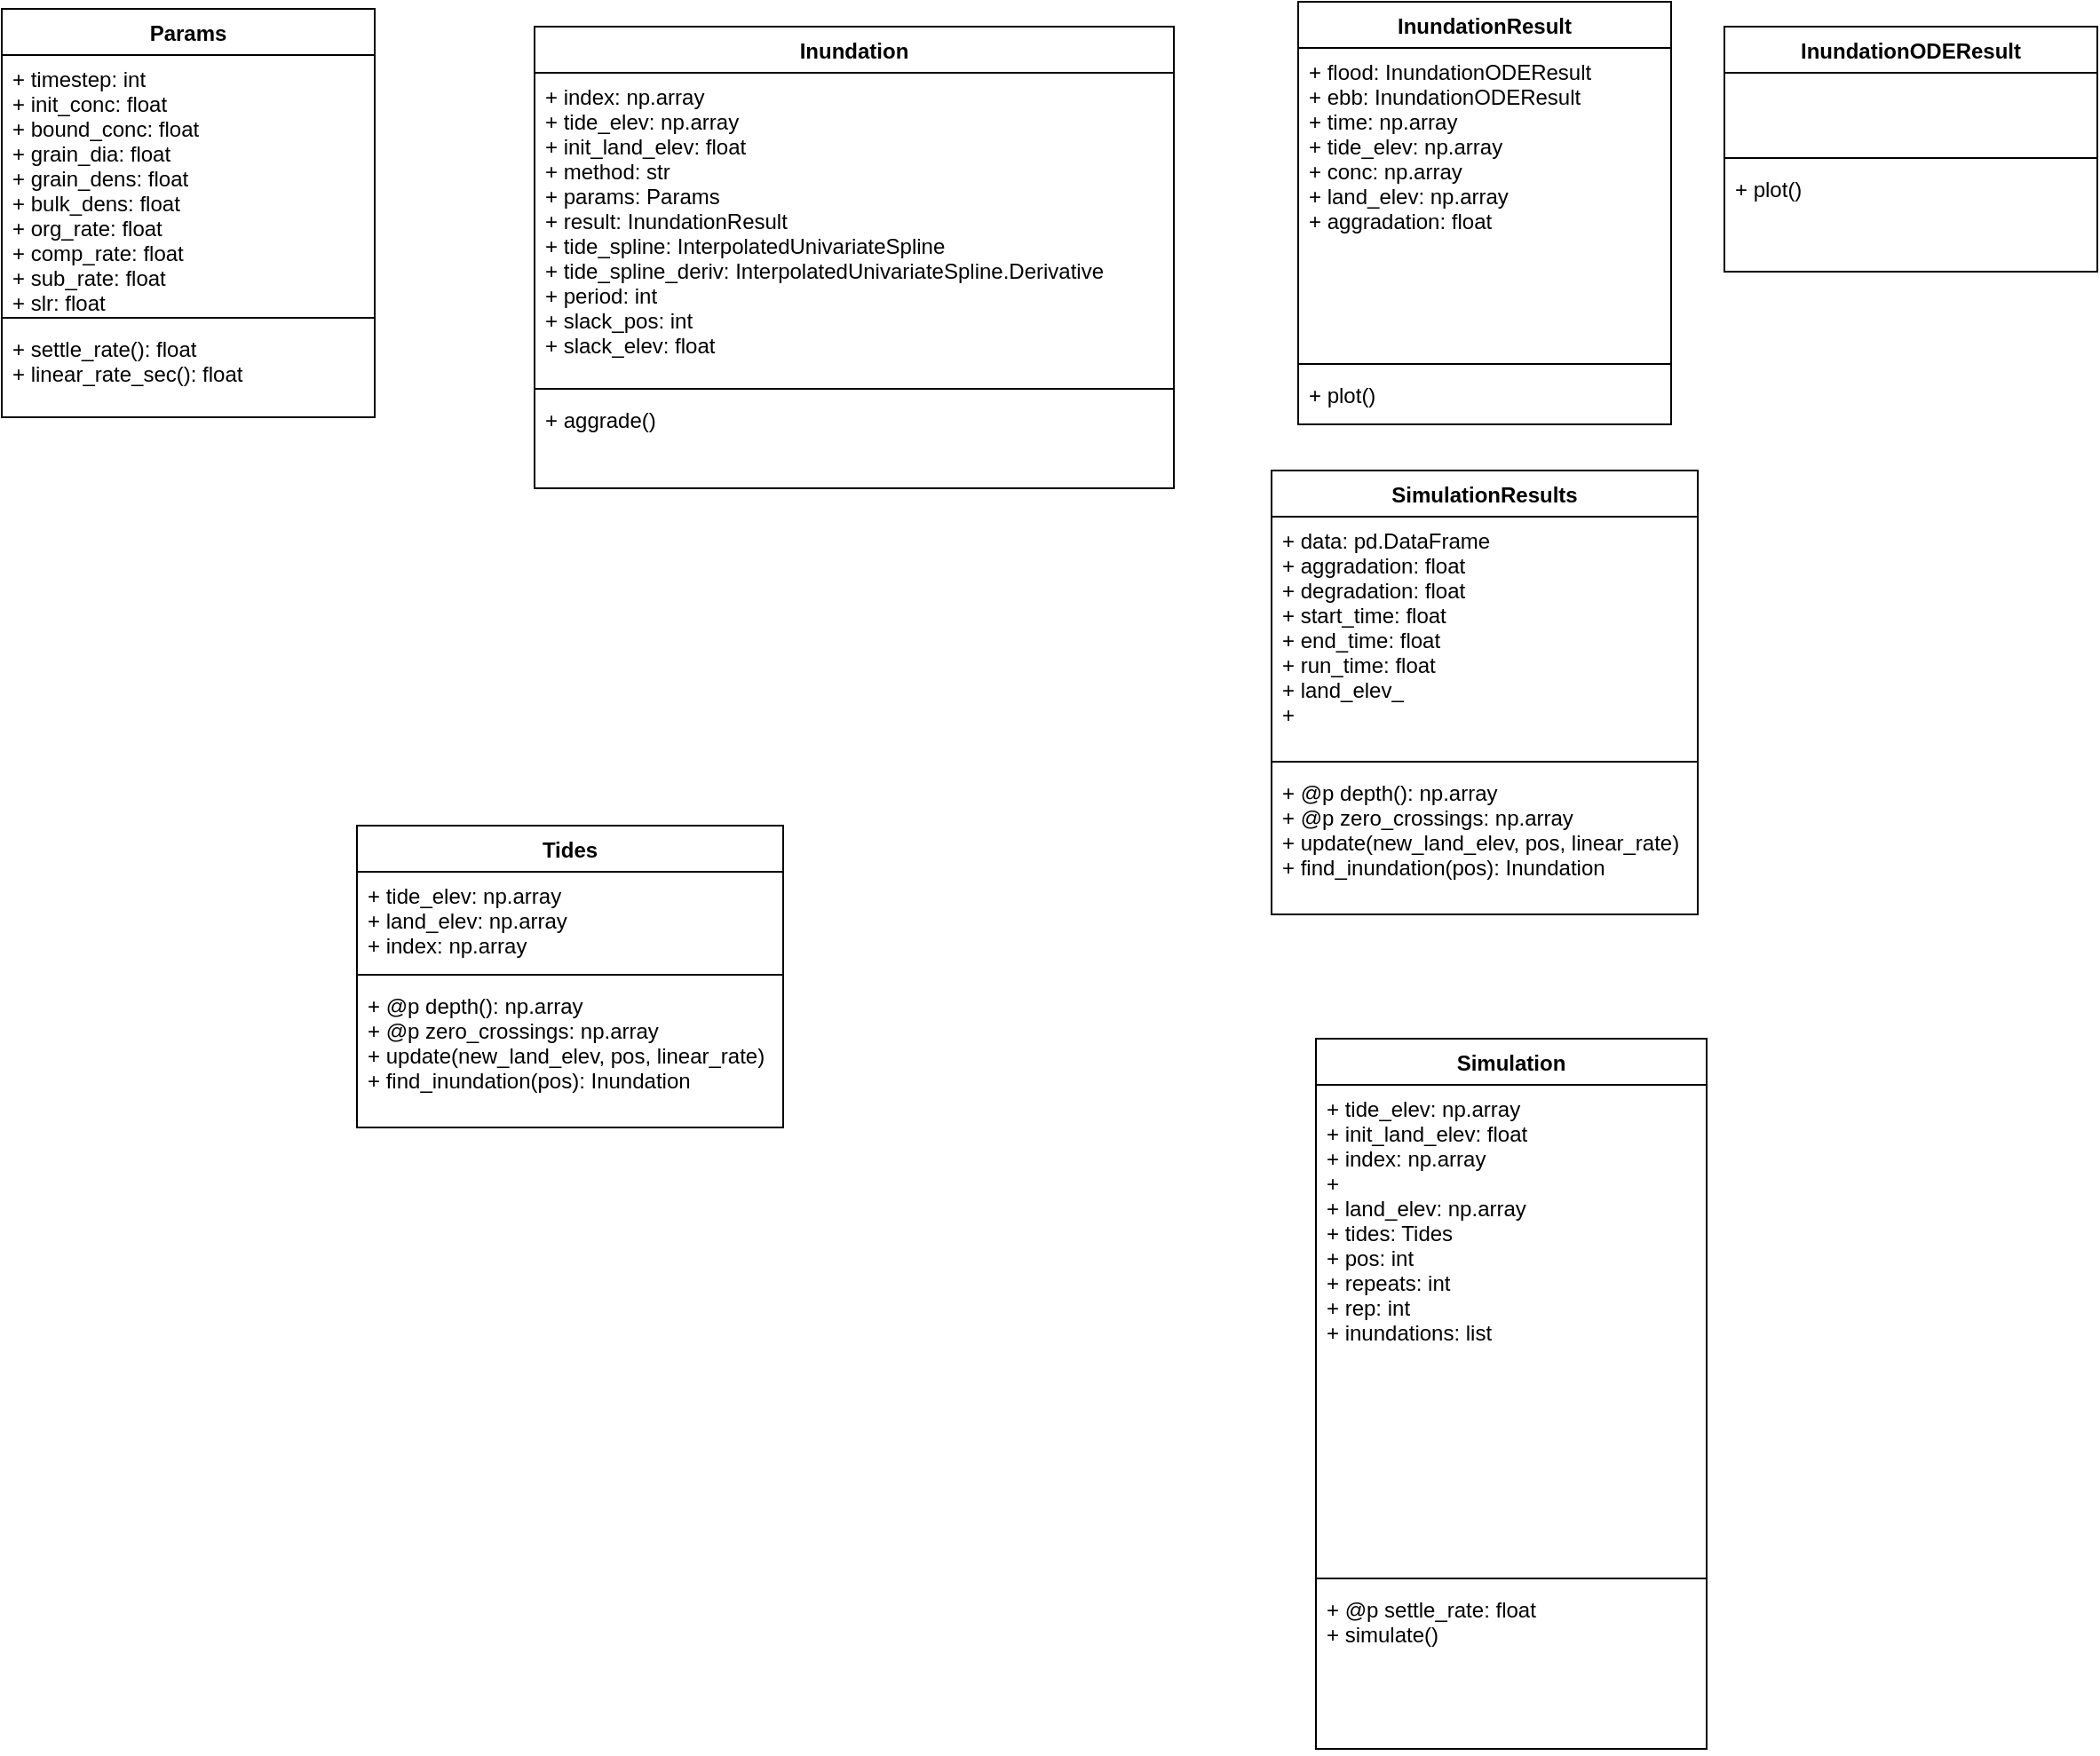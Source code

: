 <mxfile version="14.6.5" type="github">
  <diagram id="utaHkir9cNiWWHMlUNL8" name="Page-1">
    <mxGraphModel dx="1636" dy="1154" grid="1" gridSize="10" guides="1" tooltips="1" connect="1" arrows="1" fold="1" page="1" pageScale="1" pageWidth="850" pageHeight="1100" math="0" shadow="0">
      <root>
        <mxCell id="0" />
        <mxCell id="1" parent="0" />
        <mxCell id="2rcn7Dy2VV2zYY0n1cLn-5" value="Simulation" style="swimlane;fontStyle=1;align=center;verticalAlign=top;childLayout=stackLayout;horizontal=1;startSize=26;horizontalStack=0;resizeParent=1;resizeParentMax=0;resizeLast=0;collapsible=1;marginBottom=0;" parent="1" vertex="1">
          <mxGeometry x="560" y="610" width="220" height="400" as="geometry" />
        </mxCell>
        <mxCell id="2rcn7Dy2VV2zYY0n1cLn-6" value="+ tide_elev: np.array&#xa;+ init_land_elev: float&#xa;+ index: np.array&#xa;+ &#xa;+ land_elev: np.array&#xa;+ tides: Tides&#xa;+ pos: int&#xa;+ repeats: int&#xa;+ rep: int&#xa;+ inundations: list" style="text;strokeColor=none;fillColor=none;align=left;verticalAlign=top;spacingLeft=4;spacingRight=4;overflow=hidden;rotatable=0;points=[[0,0.5],[1,0.5]];portConstraint=eastwest;" parent="2rcn7Dy2VV2zYY0n1cLn-5" vertex="1">
          <mxGeometry y="26" width="220" height="274" as="geometry" />
        </mxCell>
        <mxCell id="2rcn7Dy2VV2zYY0n1cLn-7" value="" style="line;strokeWidth=1;fillColor=none;align=left;verticalAlign=middle;spacingTop=-1;spacingLeft=3;spacingRight=3;rotatable=0;labelPosition=right;points=[];portConstraint=eastwest;" parent="2rcn7Dy2VV2zYY0n1cLn-5" vertex="1">
          <mxGeometry y="300" width="220" height="8" as="geometry" />
        </mxCell>
        <mxCell id="2rcn7Dy2VV2zYY0n1cLn-8" value="+ @p settle_rate: float&#xa;+ simulate()" style="text;strokeColor=none;fillColor=none;align=left;verticalAlign=top;spacingLeft=4;spacingRight=4;overflow=hidden;rotatable=0;points=[[0,0.5],[1,0.5]];portConstraint=eastwest;" parent="2rcn7Dy2VV2zYY0n1cLn-5" vertex="1">
          <mxGeometry y="308" width="220" height="92" as="geometry" />
        </mxCell>
        <mxCell id="2rcn7Dy2VV2zYY0n1cLn-9" value="Inundation" style="swimlane;fontStyle=1;align=center;verticalAlign=top;childLayout=stackLayout;horizontal=1;startSize=26;horizontalStack=0;resizeParent=1;resizeParentMax=0;resizeLast=0;collapsible=1;marginBottom=0;" parent="1" vertex="1">
          <mxGeometry x="120" y="40" width="360" height="260" as="geometry" />
        </mxCell>
        <mxCell id="2rcn7Dy2VV2zYY0n1cLn-10" value="+ index: np.array&#xa;+ tide_elev: np.array&#xa;+ init_land_elev: float&#xa;+ method: str&#xa;+ params: Params&#xa;+ result: InundationResult&#xa;+ tide_spline: InterpolatedUnivariateSpline&#xa;+ tide_spline_deriv: InterpolatedUnivariateSpline.Derivative&#xa;+ period: int&#xa;+ slack_pos: int&#xa;+ slack_elev: float" style="text;strokeColor=none;fillColor=none;align=left;verticalAlign=top;spacingLeft=4;spacingRight=4;overflow=hidden;rotatable=0;points=[[0,0.5],[1,0.5]];portConstraint=eastwest;" parent="2rcn7Dy2VV2zYY0n1cLn-9" vertex="1">
          <mxGeometry y="26" width="360" height="174" as="geometry" />
        </mxCell>
        <mxCell id="2rcn7Dy2VV2zYY0n1cLn-11" value="" style="line;strokeWidth=1;fillColor=none;align=left;verticalAlign=middle;spacingTop=-1;spacingLeft=3;spacingRight=3;rotatable=0;labelPosition=right;points=[];portConstraint=eastwest;" parent="2rcn7Dy2VV2zYY0n1cLn-9" vertex="1">
          <mxGeometry y="200" width="360" height="8" as="geometry" />
        </mxCell>
        <mxCell id="2rcn7Dy2VV2zYY0n1cLn-12" value="+ aggrade()" style="text;strokeColor=none;fillColor=none;align=left;verticalAlign=top;spacingLeft=4;spacingRight=4;overflow=hidden;rotatable=0;points=[[0,0.5],[1,0.5]];portConstraint=eastwest;" parent="2rcn7Dy2VV2zYY0n1cLn-9" vertex="1">
          <mxGeometry y="208" width="360" height="52" as="geometry" />
        </mxCell>
        <mxCell id="2rcn7Dy2VV2zYY0n1cLn-30" value="Tides" style="swimlane;fontStyle=1;align=center;verticalAlign=top;childLayout=stackLayout;horizontal=1;startSize=26;horizontalStack=0;resizeParent=1;resizeParentMax=0;resizeLast=0;collapsible=1;marginBottom=0;" parent="1" vertex="1">
          <mxGeometry x="20" y="490" width="240" height="170" as="geometry" />
        </mxCell>
        <mxCell id="2rcn7Dy2VV2zYY0n1cLn-31" value="+ tide_elev: np.array&#xa;+ land_elev: np.array&#xa;+ index: np.array" style="text;strokeColor=none;fillColor=none;align=left;verticalAlign=top;spacingLeft=4;spacingRight=4;overflow=hidden;rotatable=0;points=[[0,0.5],[1,0.5]];portConstraint=eastwest;" parent="2rcn7Dy2VV2zYY0n1cLn-30" vertex="1">
          <mxGeometry y="26" width="240" height="54" as="geometry" />
        </mxCell>
        <mxCell id="2rcn7Dy2VV2zYY0n1cLn-32" value="" style="line;strokeWidth=1;fillColor=none;align=left;verticalAlign=middle;spacingTop=-1;spacingLeft=3;spacingRight=3;rotatable=0;labelPosition=right;points=[];portConstraint=eastwest;" parent="2rcn7Dy2VV2zYY0n1cLn-30" vertex="1">
          <mxGeometry y="80" width="240" height="8" as="geometry" />
        </mxCell>
        <mxCell id="2rcn7Dy2VV2zYY0n1cLn-33" value="+ @p depth(): np.array&#xa;+ @p zero_crossings: np.array&#xa;+ update(new_land_elev, pos, linear_rate)&#xa;+ find_inundation(pos): Inundation" style="text;strokeColor=none;fillColor=none;align=left;verticalAlign=top;spacingLeft=4;spacingRight=4;overflow=hidden;rotatable=0;points=[[0,0.5],[1,0.5]];portConstraint=eastwest;" parent="2rcn7Dy2VV2zYY0n1cLn-30" vertex="1">
          <mxGeometry y="88" width="240" height="82" as="geometry" />
        </mxCell>
        <mxCell id="ZjqNjTbliwN7awZwp2EU-1" value="InundationResult" style="swimlane;fontStyle=1;align=center;verticalAlign=top;childLayout=stackLayout;horizontal=1;startSize=26;horizontalStack=0;resizeParent=1;resizeParentMax=0;resizeLast=0;collapsible=1;marginBottom=0;" parent="1" vertex="1">
          <mxGeometry x="550" y="26" width="210" height="238" as="geometry" />
        </mxCell>
        <mxCell id="ZjqNjTbliwN7awZwp2EU-2" value="+ flood: InundationODEResult&#xa;+ ebb: InundationODEResult&#xa;+ time: np.array&#xa;+ tide_elev: np.array&#xa;+ conc: np.array&#xa;+ land_elev: np.array&#xa;+ aggradation: float&#xa;" style="text;strokeColor=none;fillColor=none;align=left;verticalAlign=top;spacingLeft=4;spacingRight=4;overflow=hidden;rotatable=0;points=[[0,0.5],[1,0.5]];portConstraint=eastwest;" parent="ZjqNjTbliwN7awZwp2EU-1" vertex="1">
          <mxGeometry y="26" width="210" height="174" as="geometry" />
        </mxCell>
        <mxCell id="ZjqNjTbliwN7awZwp2EU-3" value="" style="line;strokeWidth=1;fillColor=none;align=left;verticalAlign=middle;spacingTop=-1;spacingLeft=3;spacingRight=3;rotatable=0;labelPosition=right;points=[];portConstraint=eastwest;" parent="ZjqNjTbliwN7awZwp2EU-1" vertex="1">
          <mxGeometry y="200" width="210" height="8" as="geometry" />
        </mxCell>
        <mxCell id="ZjqNjTbliwN7awZwp2EU-4" value="+ plot()" style="text;strokeColor=none;fillColor=none;align=left;verticalAlign=top;spacingLeft=4;spacingRight=4;overflow=hidden;rotatable=0;points=[[0,0.5],[1,0.5]];portConstraint=eastwest;" parent="ZjqNjTbliwN7awZwp2EU-1" vertex="1">
          <mxGeometry y="208" width="210" height="30" as="geometry" />
        </mxCell>
        <mxCell id="W9CftdfS8jbNJxEW55Y1-1" value="Params" style="swimlane;fontStyle=1;align=center;verticalAlign=top;childLayout=stackLayout;horizontal=1;startSize=26;horizontalStack=0;resizeParent=1;resizeParentMax=0;resizeLast=0;collapsible=1;marginBottom=0;" vertex="1" parent="1">
          <mxGeometry x="-180" y="30" width="210" height="230" as="geometry" />
        </mxCell>
        <mxCell id="W9CftdfS8jbNJxEW55Y1-2" value="+ timestep: int&#xa;+ init_conc: float&#xa;+ bound_conc: float&#xa;+ grain_dia: float&#xa;+ grain_dens: float&#xa;+ bulk_dens: float&#xa;+ org_rate: float&#xa;+ comp_rate: float&#xa;+ sub_rate: float&#xa;+ slr: float" style="text;strokeColor=none;fillColor=none;align=left;verticalAlign=top;spacingLeft=4;spacingRight=4;overflow=hidden;rotatable=0;points=[[0,0.5],[1,0.5]];portConstraint=eastwest;" vertex="1" parent="W9CftdfS8jbNJxEW55Y1-1">
          <mxGeometry y="26" width="210" height="144" as="geometry" />
        </mxCell>
        <mxCell id="W9CftdfS8jbNJxEW55Y1-3" value="" style="line;strokeWidth=1;fillColor=none;align=left;verticalAlign=middle;spacingTop=-1;spacingLeft=3;spacingRight=3;rotatable=0;labelPosition=right;points=[];portConstraint=eastwest;" vertex="1" parent="W9CftdfS8jbNJxEW55Y1-1">
          <mxGeometry y="170" width="210" height="8" as="geometry" />
        </mxCell>
        <mxCell id="W9CftdfS8jbNJxEW55Y1-4" value="+ settle_rate(): float&#xa;+ linear_rate_sec(): float" style="text;strokeColor=none;fillColor=none;align=left;verticalAlign=top;spacingLeft=4;spacingRight=4;overflow=hidden;rotatable=0;points=[[0,0.5],[1,0.5]];portConstraint=eastwest;" vertex="1" parent="W9CftdfS8jbNJxEW55Y1-1">
          <mxGeometry y="178" width="210" height="52" as="geometry" />
        </mxCell>
        <mxCell id="W9CftdfS8jbNJxEW55Y1-5" value="InundationODEResult" style="swimlane;fontStyle=1;align=center;verticalAlign=top;childLayout=stackLayout;horizontal=1;startSize=26;horizontalStack=0;resizeParent=1;resizeParentMax=0;resizeLast=0;collapsible=1;marginBottom=0;" vertex="1" parent="1">
          <mxGeometry x="790" y="40" width="210" height="138" as="geometry" />
        </mxCell>
        <mxCell id="W9CftdfS8jbNJxEW55Y1-6" value="&#xa;&#xa;" style="text;strokeColor=none;fillColor=none;align=left;verticalAlign=top;spacingLeft=4;spacingRight=4;overflow=hidden;rotatable=0;points=[[0,0.5],[1,0.5]];portConstraint=eastwest;" vertex="1" parent="W9CftdfS8jbNJxEW55Y1-5">
          <mxGeometry y="26" width="210" height="44" as="geometry" />
        </mxCell>
        <mxCell id="W9CftdfS8jbNJxEW55Y1-7" value="" style="line;strokeWidth=1;fillColor=none;align=left;verticalAlign=middle;spacingTop=-1;spacingLeft=3;spacingRight=3;rotatable=0;labelPosition=right;points=[];portConstraint=eastwest;" vertex="1" parent="W9CftdfS8jbNJxEW55Y1-5">
          <mxGeometry y="70" width="210" height="8" as="geometry" />
        </mxCell>
        <mxCell id="W9CftdfS8jbNJxEW55Y1-8" value="+ plot()" style="text;strokeColor=none;fillColor=none;align=left;verticalAlign=top;spacingLeft=4;spacingRight=4;overflow=hidden;rotatable=0;points=[[0,0.5],[1,0.5]];portConstraint=eastwest;" vertex="1" parent="W9CftdfS8jbNJxEW55Y1-5">
          <mxGeometry y="78" width="210" height="60" as="geometry" />
        </mxCell>
        <mxCell id="W9CftdfS8jbNJxEW55Y1-9" value="SimulationResults" style="swimlane;fontStyle=1;align=center;verticalAlign=top;childLayout=stackLayout;horizontal=1;startSize=26;horizontalStack=0;resizeParent=1;resizeParentMax=0;resizeLast=0;collapsible=1;marginBottom=0;" vertex="1" parent="1">
          <mxGeometry x="535" y="290" width="240" height="250" as="geometry" />
        </mxCell>
        <mxCell id="W9CftdfS8jbNJxEW55Y1-10" value="+ data: pd.DataFrame&#xa;+ aggradation: float&#xa;+ degradation: float&#xa;+ start_time: float&#xa;+ end_time: float&#xa;+ run_time: float&#xa;+ land_elev_&#xa;+ " style="text;strokeColor=none;fillColor=none;align=left;verticalAlign=top;spacingLeft=4;spacingRight=4;overflow=hidden;rotatable=0;points=[[0,0.5],[1,0.5]];portConstraint=eastwest;" vertex="1" parent="W9CftdfS8jbNJxEW55Y1-9">
          <mxGeometry y="26" width="240" height="134" as="geometry" />
        </mxCell>
        <mxCell id="W9CftdfS8jbNJxEW55Y1-11" value="" style="line;strokeWidth=1;fillColor=none;align=left;verticalAlign=middle;spacingTop=-1;spacingLeft=3;spacingRight=3;rotatable=0;labelPosition=right;points=[];portConstraint=eastwest;" vertex="1" parent="W9CftdfS8jbNJxEW55Y1-9">
          <mxGeometry y="160" width="240" height="8" as="geometry" />
        </mxCell>
        <mxCell id="W9CftdfS8jbNJxEW55Y1-12" value="+ @p depth(): np.array&#xa;+ @p zero_crossings: np.array&#xa;+ update(new_land_elev, pos, linear_rate)&#xa;+ find_inundation(pos): Inundation" style="text;strokeColor=none;fillColor=none;align=left;verticalAlign=top;spacingLeft=4;spacingRight=4;overflow=hidden;rotatable=0;points=[[0,0.5],[1,0.5]];portConstraint=eastwest;" vertex="1" parent="W9CftdfS8jbNJxEW55Y1-9">
          <mxGeometry y="168" width="240" height="82" as="geometry" />
        </mxCell>
      </root>
    </mxGraphModel>
  </diagram>
</mxfile>
